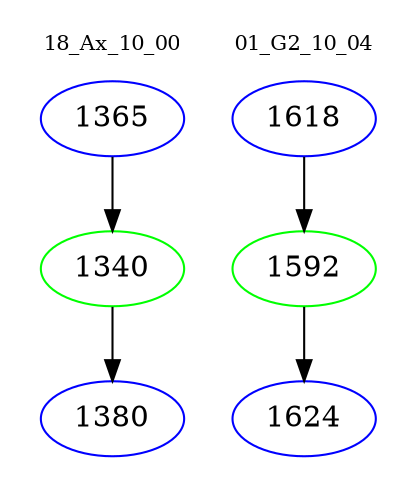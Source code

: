 digraph{
subgraph cluster_0 {
color = white
label = "18_Ax_10_00";
fontsize=10;
T0_1365 [label="1365", color="blue"]
T0_1365 -> T0_1340 [color="black"]
T0_1340 [label="1340", color="green"]
T0_1340 -> T0_1380 [color="black"]
T0_1380 [label="1380", color="blue"]
}
subgraph cluster_1 {
color = white
label = "01_G2_10_04";
fontsize=10;
T1_1618 [label="1618", color="blue"]
T1_1618 -> T1_1592 [color="black"]
T1_1592 [label="1592", color="green"]
T1_1592 -> T1_1624 [color="black"]
T1_1624 [label="1624", color="blue"]
}
}
